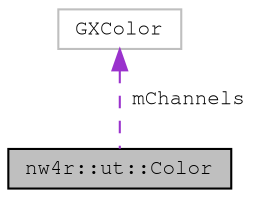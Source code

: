 digraph "nw4r::ut::Color"
{
 // LATEX_PDF_SIZE
  edge [fontname="FreeMono",fontsize="10",labelfontname="FreeMono",labelfontsize="10"];
  node [fontname="FreeMono",fontsize="10",shape=record];
  Node1 [label="nw4r::ut::Color",height=0.2,width=0.4,color="black", fillcolor="grey75", style="filled", fontcolor="black",tooltip=" "];
  Node2 -> Node1 [dir="back",color="darkorchid3",fontsize="10",style="dashed",label=" mChannels" ,fontname="FreeMono"];
  Node2 [label="GXColor",height=0.2,width=0.4,color="grey75", fillcolor="white", style="filled",tooltip=" "];
}
